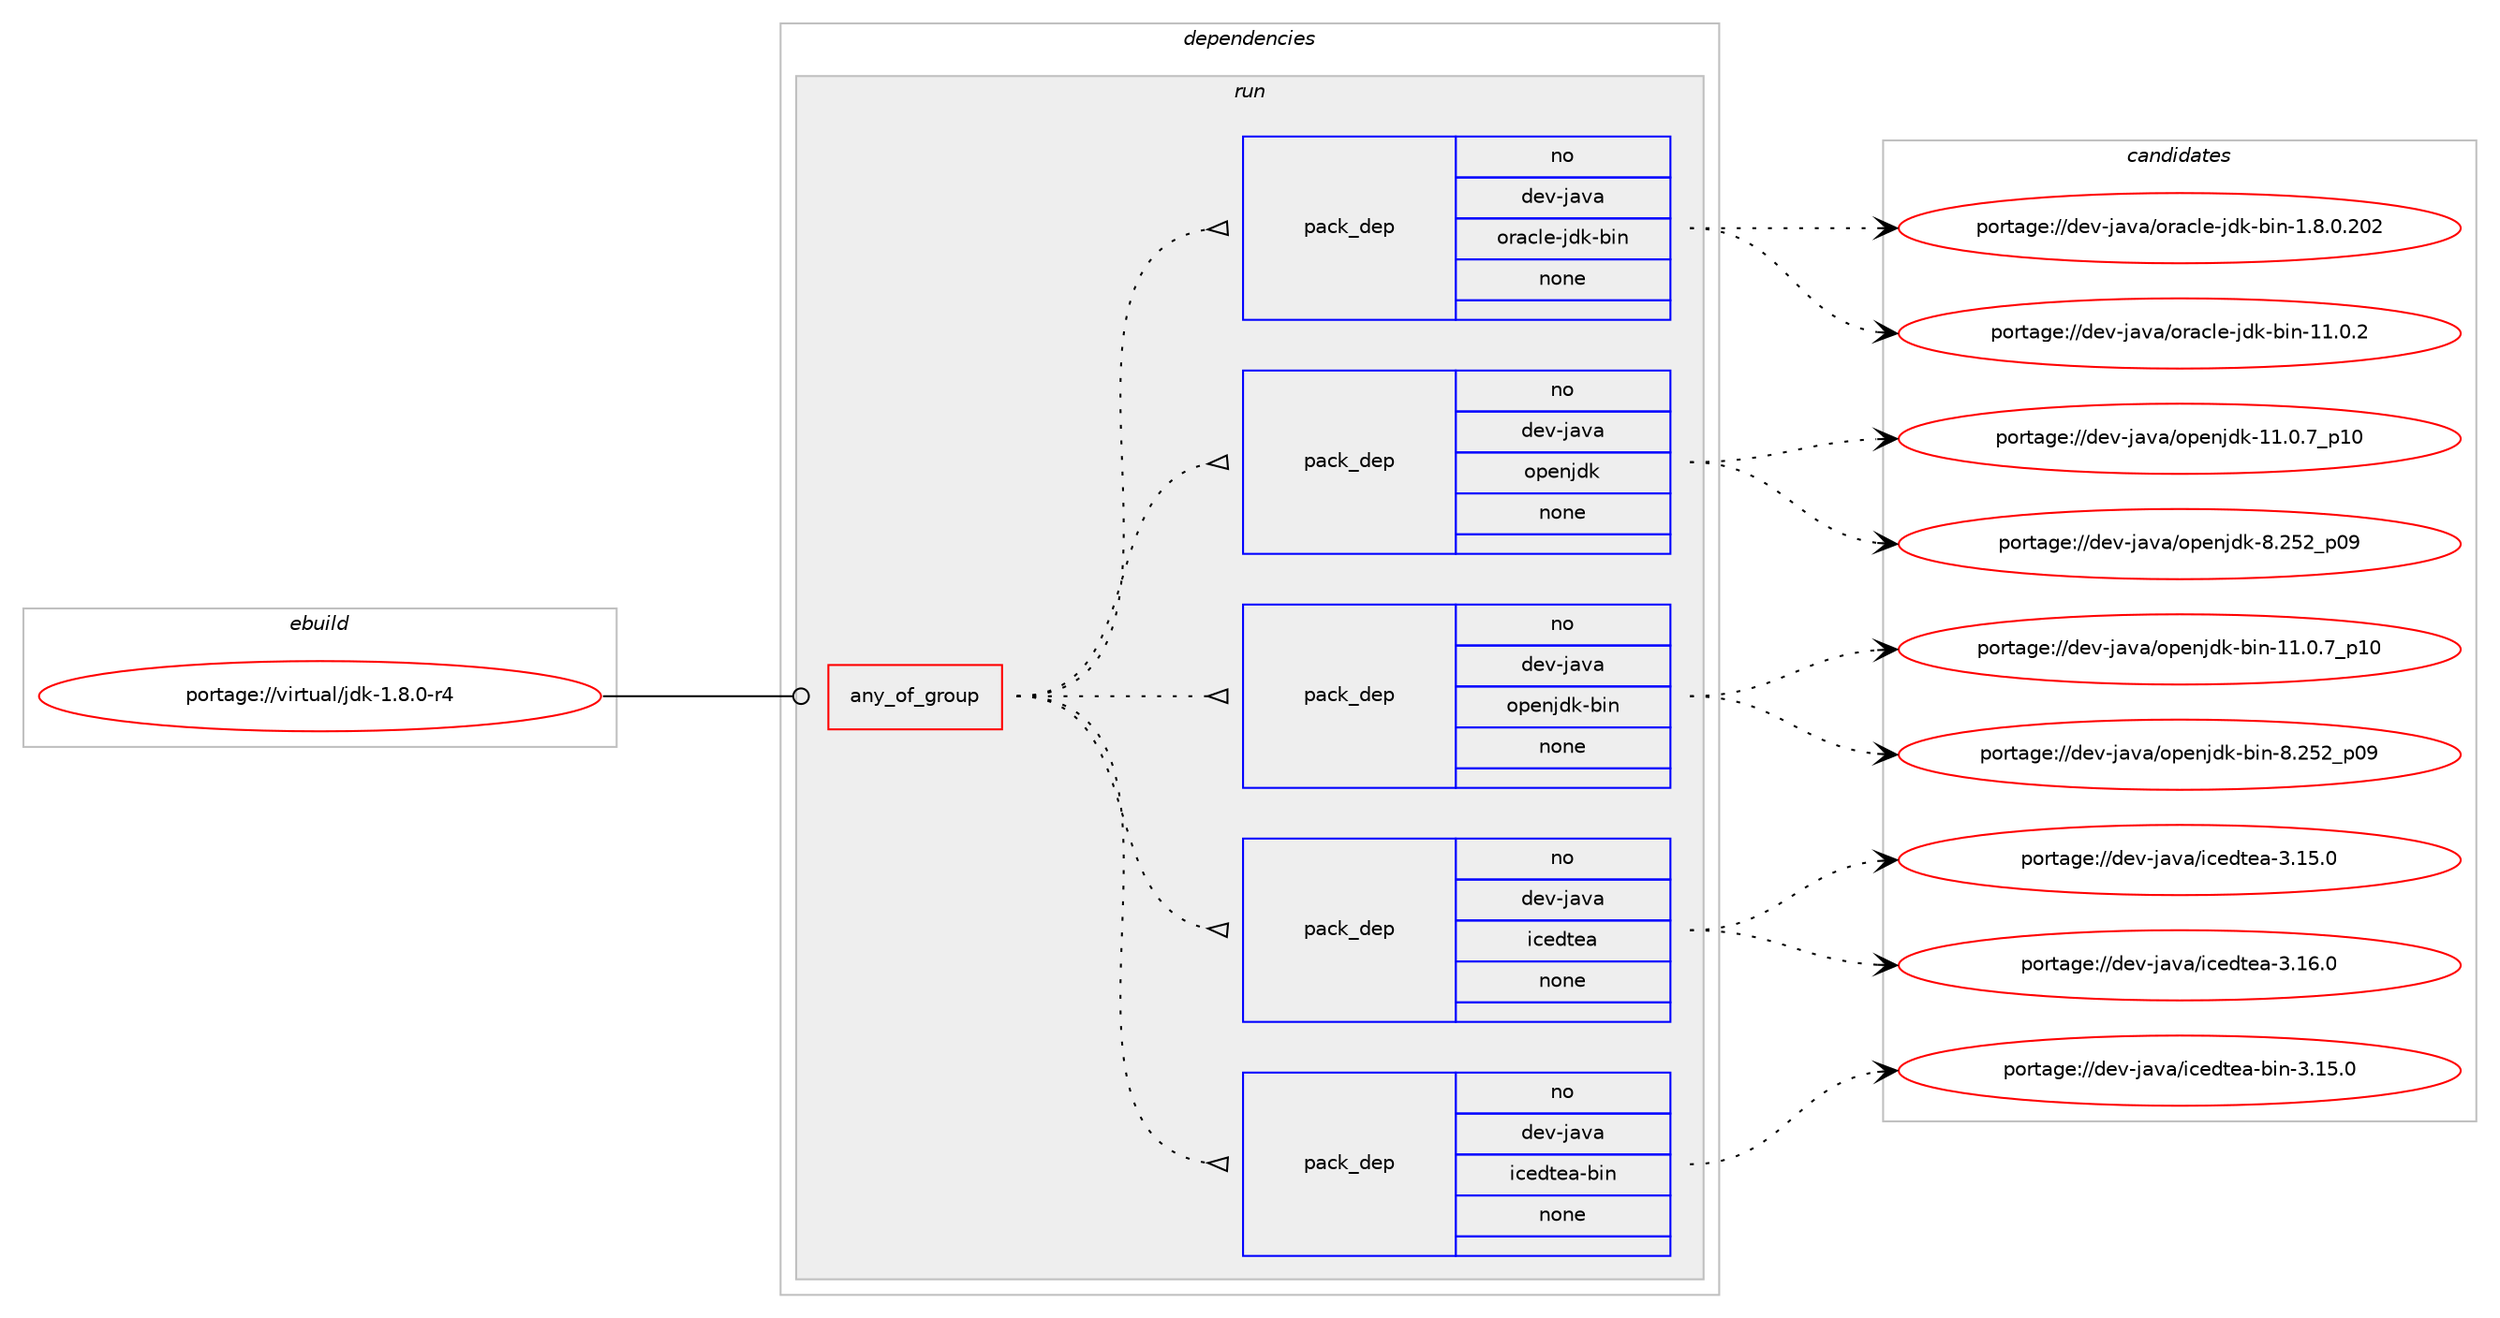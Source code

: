 digraph prolog {

# *************
# Graph options
# *************

newrank=true;
concentrate=true;
compound=true;
graph [rankdir=LR,fontname=Helvetica,fontsize=10,ranksep=1.5];#, ranksep=2.5, nodesep=0.2];
edge  [arrowhead=vee];
node  [fontname=Helvetica,fontsize=10];

# **********
# The ebuild
# **********

subgraph cluster_leftcol {
color=gray;
rank=same;
label=<<i>ebuild</i>>;
id [label="portage://virtual/jdk-1.8.0-r4", color=red, width=4, href="../virtual/jdk-1.8.0-r4.svg"];
}

# ****************
# The dependencies
# ****************

subgraph cluster_midcol {
color=gray;
label=<<i>dependencies</i>>;
subgraph cluster_compile {
fillcolor="#eeeeee";
style=filled;
label=<<i>compile</i>>;
}
subgraph cluster_compileandrun {
fillcolor="#eeeeee";
style=filled;
label=<<i>compile and run</i>>;
}
subgraph cluster_run {
fillcolor="#eeeeee";
style=filled;
label=<<i>run</i>>;
subgraph any70 {
dependency3371 [label=<<TABLE BORDER="0" CELLBORDER="1" CELLSPACING="0" CELLPADDING="4"><TR><TD CELLPADDING="10">any_of_group</TD></TR></TABLE>>, shape=none, color=red];subgraph pack2881 {
dependency3372 [label=<<TABLE BORDER="0" CELLBORDER="1" CELLSPACING="0" CELLPADDING="4" WIDTH="220"><TR><TD ROWSPAN="6" CELLPADDING="30">pack_dep</TD></TR><TR><TD WIDTH="110">no</TD></TR><TR><TD>dev-java</TD></TR><TR><TD>icedtea-bin</TD></TR><TR><TD>none</TD></TR><TR><TD></TD></TR></TABLE>>, shape=none, color=blue];
}
dependency3371:e -> dependency3372:w [weight=20,style="dotted",arrowhead="oinv"];
subgraph pack2882 {
dependency3373 [label=<<TABLE BORDER="0" CELLBORDER="1" CELLSPACING="0" CELLPADDING="4" WIDTH="220"><TR><TD ROWSPAN="6" CELLPADDING="30">pack_dep</TD></TR><TR><TD WIDTH="110">no</TD></TR><TR><TD>dev-java</TD></TR><TR><TD>icedtea</TD></TR><TR><TD>none</TD></TR><TR><TD></TD></TR></TABLE>>, shape=none, color=blue];
}
dependency3371:e -> dependency3373:w [weight=20,style="dotted",arrowhead="oinv"];
subgraph pack2883 {
dependency3374 [label=<<TABLE BORDER="0" CELLBORDER="1" CELLSPACING="0" CELLPADDING="4" WIDTH="220"><TR><TD ROWSPAN="6" CELLPADDING="30">pack_dep</TD></TR><TR><TD WIDTH="110">no</TD></TR><TR><TD>dev-java</TD></TR><TR><TD>openjdk-bin</TD></TR><TR><TD>none</TD></TR><TR><TD></TD></TR></TABLE>>, shape=none, color=blue];
}
dependency3371:e -> dependency3374:w [weight=20,style="dotted",arrowhead="oinv"];
subgraph pack2884 {
dependency3375 [label=<<TABLE BORDER="0" CELLBORDER="1" CELLSPACING="0" CELLPADDING="4" WIDTH="220"><TR><TD ROWSPAN="6" CELLPADDING="30">pack_dep</TD></TR><TR><TD WIDTH="110">no</TD></TR><TR><TD>dev-java</TD></TR><TR><TD>openjdk</TD></TR><TR><TD>none</TD></TR><TR><TD></TD></TR></TABLE>>, shape=none, color=blue];
}
dependency3371:e -> dependency3375:w [weight=20,style="dotted",arrowhead="oinv"];
subgraph pack2885 {
dependency3376 [label=<<TABLE BORDER="0" CELLBORDER="1" CELLSPACING="0" CELLPADDING="4" WIDTH="220"><TR><TD ROWSPAN="6" CELLPADDING="30">pack_dep</TD></TR><TR><TD WIDTH="110">no</TD></TR><TR><TD>dev-java</TD></TR><TR><TD>oracle-jdk-bin</TD></TR><TR><TD>none</TD></TR><TR><TD></TD></TR></TABLE>>, shape=none, color=blue];
}
dependency3371:e -> dependency3376:w [weight=20,style="dotted",arrowhead="oinv"];
}
id:e -> dependency3371:w [weight=20,style="solid",arrowhead="odot"];
}
}

# **************
# The candidates
# **************

subgraph cluster_choices {
rank=same;
color=gray;
label=<<i>candidates</i>>;

subgraph choice2881 {
color=black;
nodesep=1;
choice100101118451069711897471059910110011610197459810511045514649534648 [label="portage://dev-java/icedtea-bin-3.15.0", color=red, width=4,href="../dev-java/icedtea-bin-3.15.0.svg"];
dependency3372:e -> choice100101118451069711897471059910110011610197459810511045514649534648:w [style=dotted,weight="100"];
}
subgraph choice2882 {
color=black;
nodesep=1;
choice10010111845106971189747105991011001161019745514649544648 [label="portage://dev-java/icedtea-3.16.0", color=red, width=4,href="../dev-java/icedtea-3.16.0.svg"];
choice10010111845106971189747105991011001161019745514649534648 [label="portage://dev-java/icedtea-3.15.0", color=red, width=4,href="../dev-java/icedtea-3.15.0.svg"];
dependency3373:e -> choice10010111845106971189747105991011001161019745514649544648:w [style=dotted,weight="100"];
dependency3373:e -> choice10010111845106971189747105991011001161019745514649534648:w [style=dotted,weight="100"];
}
subgraph choice2883 {
color=black;
nodesep=1;
choice100101118451069711897471111121011101061001074598105110455646505350951124857 [label="portage://dev-java/openjdk-bin-8.252_p09", color=red, width=4,href="../dev-java/openjdk-bin-8.252_p09.svg"];
choice10010111845106971189747111112101110106100107459810511045494946484655951124948 [label="portage://dev-java/openjdk-bin-11.0.7_p10", color=red, width=4,href="../dev-java/openjdk-bin-11.0.7_p10.svg"];
dependency3374:e -> choice100101118451069711897471111121011101061001074598105110455646505350951124857:w [style=dotted,weight="100"];
dependency3374:e -> choice10010111845106971189747111112101110106100107459810511045494946484655951124948:w [style=dotted,weight="100"];
}
subgraph choice2884 {
color=black;
nodesep=1;
choice10010111845106971189747111112101110106100107455646505350951124857 [label="portage://dev-java/openjdk-8.252_p09", color=red, width=4,href="../dev-java/openjdk-8.252_p09.svg"];
choice1001011184510697118974711111210111010610010745494946484655951124948 [label="portage://dev-java/openjdk-11.0.7_p10", color=red, width=4,href="../dev-java/openjdk-11.0.7_p10.svg"];
dependency3375:e -> choice10010111845106971189747111112101110106100107455646505350951124857:w [style=dotted,weight="100"];
dependency3375:e -> choice1001011184510697118974711111210111010610010745494946484655951124948:w [style=dotted,weight="100"];
}
subgraph choice2885 {
color=black;
nodesep=1;
choice10010111845106971189747111114979910810145106100107459810511045494946484650 [label="portage://dev-java/oracle-jdk-bin-11.0.2", color=red, width=4,href="../dev-java/oracle-jdk-bin-11.0.2.svg"];
choice10010111845106971189747111114979910810145106100107459810511045494656464846504850 [label="portage://dev-java/oracle-jdk-bin-1.8.0.202", color=red, width=4,href="../dev-java/oracle-jdk-bin-1.8.0.202.svg"];
dependency3376:e -> choice10010111845106971189747111114979910810145106100107459810511045494946484650:w [style=dotted,weight="100"];
dependency3376:e -> choice10010111845106971189747111114979910810145106100107459810511045494656464846504850:w [style=dotted,weight="100"];
}
}

}
